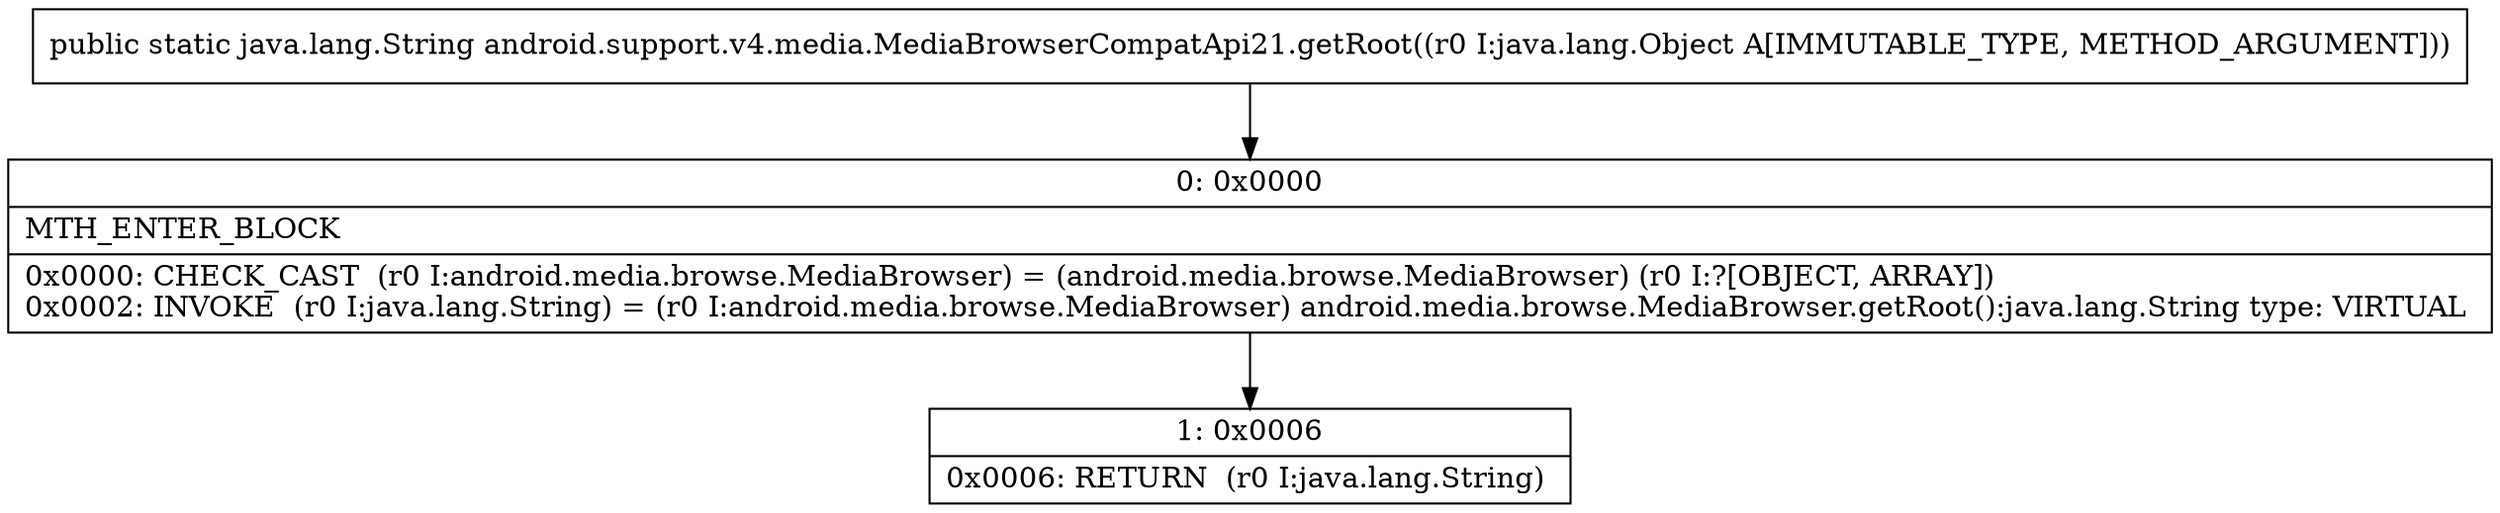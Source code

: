 digraph "CFG forandroid.support.v4.media.MediaBrowserCompatApi21.getRoot(Ljava\/lang\/Object;)Ljava\/lang\/String;" {
Node_0 [shape=record,label="{0\:\ 0x0000|MTH_ENTER_BLOCK\l|0x0000: CHECK_CAST  (r0 I:android.media.browse.MediaBrowser) = (android.media.browse.MediaBrowser) (r0 I:?[OBJECT, ARRAY]) \l0x0002: INVOKE  (r0 I:java.lang.String) = (r0 I:android.media.browse.MediaBrowser) android.media.browse.MediaBrowser.getRoot():java.lang.String type: VIRTUAL \l}"];
Node_1 [shape=record,label="{1\:\ 0x0006|0x0006: RETURN  (r0 I:java.lang.String) \l}"];
MethodNode[shape=record,label="{public static java.lang.String android.support.v4.media.MediaBrowserCompatApi21.getRoot((r0 I:java.lang.Object A[IMMUTABLE_TYPE, METHOD_ARGUMENT])) }"];
MethodNode -> Node_0;
Node_0 -> Node_1;
}

